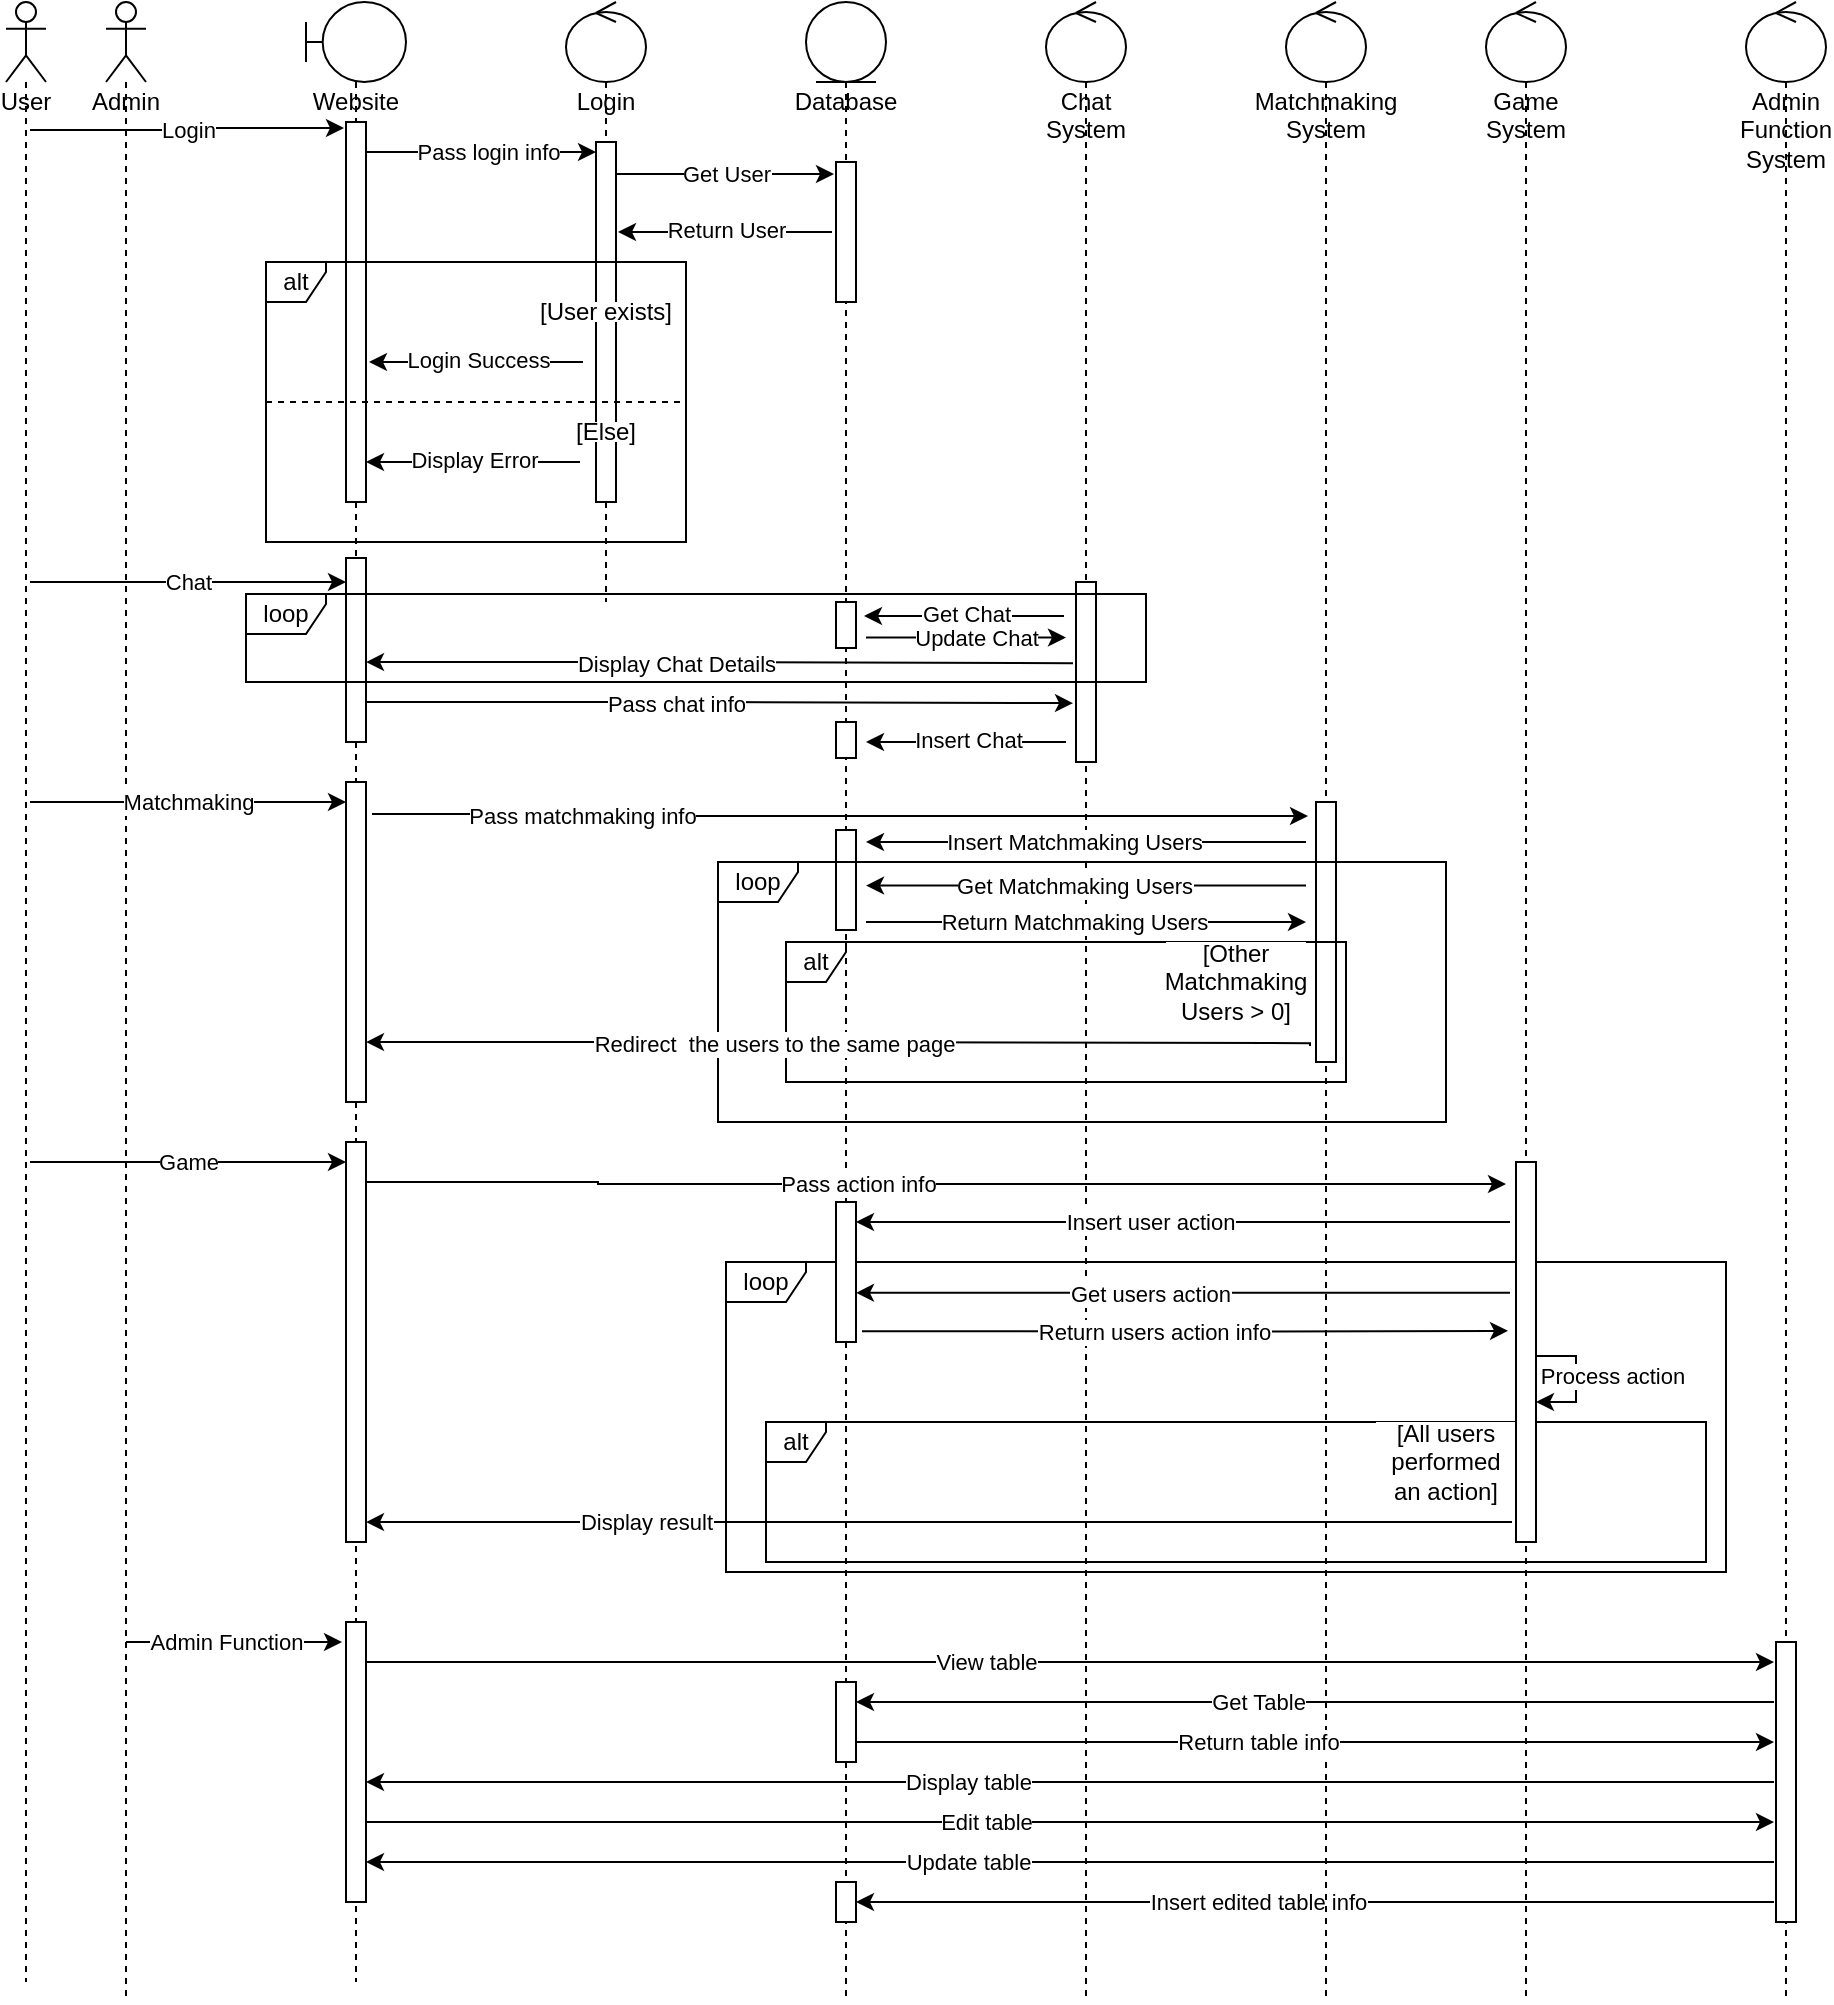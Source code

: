 <mxfile version="20.8.1" type="device"><diagram id="kgpKYQtTHZ0yAKxKKP6v" name="Page-1"><mxGraphModel dx="750" dy="415" grid="1" gridSize="10" guides="1" tooltips="1" connect="1" arrows="1" fold="1" page="1" pageScale="1" pageWidth="850" pageHeight="1100" math="0" shadow="0"><root><mxCell id="0"/><mxCell id="1" parent="0"/><mxCell id="YapxGLXKlOyTull6nCUn-10" value="User" style="shape=umlLifeline;participant=umlActor;perimeter=lifelinePerimeter;whiteSpace=wrap;html=1;container=1;collapsible=0;recursiveResize=0;verticalAlign=top;spacingTop=36;outlineConnect=0;" parent="1" vertex="1"><mxGeometry x="20" y="80" width="20" height="990" as="geometry"/></mxCell><mxCell id="DJ1lWcBAWARj9tWjJT3y-2" value="Website" style="shape=umlLifeline;participant=umlBoundary;perimeter=lifelinePerimeter;whiteSpace=wrap;html=1;container=0;collapsible=0;recursiveResize=0;verticalAlign=top;spacingTop=36;outlineConnect=0;" parent="1" vertex="1"><mxGeometry x="170" y="80" width="50" height="990" as="geometry"/></mxCell><mxCell id="DJ1lWcBAWARj9tWjJT3y-3" value="Login" style="shape=umlLifeline;participant=umlControl;perimeter=lifelinePerimeter;whiteSpace=wrap;html=1;container=1;collapsible=0;recursiveResize=0;verticalAlign=top;spacingTop=36;outlineConnect=0;" parent="1" vertex="1"><mxGeometry x="300" y="80" width="40" height="300" as="geometry"/></mxCell><mxCell id="DJ1lWcBAWARj9tWjJT3y-16" value="" style="html=1;points=[];perimeter=orthogonalPerimeter;container=0;" parent="DJ1lWcBAWARj9tWjJT3y-3" vertex="1"><mxGeometry x="15" y="70" width="10" height="180" as="geometry"/></mxCell><mxCell id="DJ1lWcBAWARj9tWjJT3y-4" value="Database" style="shape=umlLifeline;participant=umlEntity;perimeter=lifelinePerimeter;whiteSpace=wrap;html=1;container=1;collapsible=0;recursiveResize=0;verticalAlign=top;spacingTop=36;outlineConnect=0;" parent="1" vertex="1"><mxGeometry x="420" y="80" width="40" height="1000" as="geometry"/></mxCell><mxCell id="DJ1lWcBAWARj9tWjJT3y-17" value="" style="html=1;points=[];perimeter=orthogonalPerimeter;container=0;" parent="DJ1lWcBAWARj9tWjJT3y-4" vertex="1"><mxGeometry x="15" y="80" width="10" height="70" as="geometry"/></mxCell><mxCell id="DJ1lWcBAWARj9tWjJT3y-58" value="" style="html=1;points=[];perimeter=orthogonalPerimeter;container=0;" parent="DJ1lWcBAWARj9tWjJT3y-4" vertex="1"><mxGeometry x="15" y="300" width="10" height="23" as="geometry"/></mxCell><mxCell id="h5j7h3To-_3APGGOWHVI-36" value="" style="html=1;points=[];perimeter=orthogonalPerimeter;container=0;" vertex="1" parent="DJ1lWcBAWARj9tWjJT3y-4"><mxGeometry x="15" y="840" width="10" height="40" as="geometry"/></mxCell><mxCell id="h5j7h3To-_3APGGOWHVI-63" value="" style="html=1;points=[];perimeter=orthogonalPerimeter;container=0;" vertex="1" parent="DJ1lWcBAWARj9tWjJT3y-4"><mxGeometry x="15" y="940" width="10" height="20" as="geometry"/></mxCell><mxCell id="h5j7h3To-_3APGGOWHVI-61" style="edgeStyle=orthogonalEdgeStyle;rounded=0;orthogonalLoop=1;jettySize=auto;html=1;startArrow=classic;startFill=1;endArrow=none;endFill=0;" edge="1" parent="DJ1lWcBAWARj9tWjJT3y-4"><mxGeometry relative="1" as="geometry"><mxPoint x="-220" y="890" as="sourcePoint"/><mxPoint x="484.0" y="890" as="targetPoint"/><Array as="points"><mxPoint x="333" y="890"/><mxPoint x="333" y="890"/></Array></mxGeometry></mxCell><mxCell id="h5j7h3To-_3APGGOWHVI-62" value="Display table" style="edgeLabel;html=1;align=center;verticalAlign=middle;resizable=0;points=[];" vertex="1" connectable="0" parent="h5j7h3To-_3APGGOWHVI-61"><mxGeometry x="-0.186" relative="1" as="geometry"><mxPoint x="14" as="offset"/></mxGeometry></mxCell><mxCell id="h5j7h3To-_3APGGOWHVI-27" style="edgeStyle=orthogonalEdgeStyle;rounded=0;orthogonalLoop=1;jettySize=auto;html=1;startArrow=none;startFill=0;endArrow=classic;endFill=1;" edge="1" parent="DJ1lWcBAWARj9tWjJT3y-4"><mxGeometry relative="1" as="geometry"><mxPoint x="-220" y="910" as="sourcePoint"/><mxPoint x="484" y="910" as="targetPoint"/><Array as="points"><mxPoint x="333" y="910"/><mxPoint x="333" y="910"/></Array></mxGeometry></mxCell><mxCell id="h5j7h3To-_3APGGOWHVI-28" value="Edit table" style="edgeLabel;html=1;align=center;verticalAlign=middle;resizable=0;points=[];" vertex="1" connectable="0" parent="h5j7h3To-_3APGGOWHVI-27"><mxGeometry x="-0.186" relative="1" as="geometry"><mxPoint x="23" as="offset"/></mxGeometry></mxCell><mxCell id="h5j7h3To-_3APGGOWHVI-57" style="edgeStyle=orthogonalEdgeStyle;rounded=0;orthogonalLoop=1;jettySize=auto;html=1;startArrow=classic;startFill=1;endArrow=none;endFill=0;" edge="1" parent="DJ1lWcBAWARj9tWjJT3y-4"><mxGeometry relative="1" as="geometry"><mxPoint x="-220" y="930" as="sourcePoint"/><mxPoint x="484" y="930" as="targetPoint"/><Array as="points"><mxPoint x="333" y="930"/><mxPoint x="333" y="930"/></Array></mxGeometry></mxCell><mxCell id="h5j7h3To-_3APGGOWHVI-58" value="Update table" style="edgeLabel;html=1;align=center;verticalAlign=middle;resizable=0;points=[];" vertex="1" connectable="0" parent="h5j7h3To-_3APGGOWHVI-57"><mxGeometry x="-0.186" relative="1" as="geometry"><mxPoint x="14" as="offset"/></mxGeometry></mxCell><mxCell id="h5j7h3To-_3APGGOWHVI-64" style="edgeStyle=orthogonalEdgeStyle;rounded=0;orthogonalLoop=1;jettySize=auto;html=1;startArrow=classic;startFill=1;endArrow=none;endFill=0;" edge="1" parent="DJ1lWcBAWARj9tWjJT3y-4"><mxGeometry relative="1" as="geometry"><mxPoint x="25.0" y="950.0" as="sourcePoint"/><mxPoint x="484.0" y="950" as="targetPoint"/><Array as="points"><mxPoint x="200" y="950"/><mxPoint x="200" y="950"/></Array></mxGeometry></mxCell><mxCell id="h5j7h3To-_3APGGOWHVI-65" value="Insert edited table info" style="edgeLabel;html=1;align=center;verticalAlign=middle;resizable=0;points=[];" vertex="1" connectable="0" parent="h5j7h3To-_3APGGOWHVI-64"><mxGeometry x="-0.186" relative="1" as="geometry"><mxPoint x="14" as="offset"/></mxGeometry></mxCell><mxCell id="h5j7h3To-_3APGGOWHVI-7" value="" style="html=1;points=[];perimeter=orthogonalPerimeter;container=0;" vertex="1" parent="DJ1lWcBAWARj9tWjJT3y-4"><mxGeometry x="15" y="360" width="10" height="18" as="geometry"/></mxCell><mxCell id="DJ1lWcBAWARj9tWjJT3y-9" value="Admin" style="shape=umlLifeline;participant=umlActor;perimeter=lifelinePerimeter;whiteSpace=wrap;html=1;container=1;collapsible=0;recursiveResize=0;verticalAlign=top;spacingTop=36;outlineConnect=0;" parent="1" vertex="1"><mxGeometry x="70" y="80" width="20" height="1000" as="geometry"/></mxCell><mxCell id="DJ1lWcBAWARj9tWjJT3y-10" value="Matchmaking&lt;br&gt;System" style="shape=umlLifeline;participant=umlControl;perimeter=lifelinePerimeter;whiteSpace=wrap;html=1;container=1;collapsible=0;recursiveResize=0;verticalAlign=top;spacingTop=36;outlineConnect=0;" parent="1" vertex="1"><mxGeometry x="660" y="80" width="40" height="1000" as="geometry"/></mxCell><mxCell id="DJ1lWcBAWARj9tWjJT3y-76" value="" style="html=1;points=[];perimeter=orthogonalPerimeter;container=0;" parent="DJ1lWcBAWARj9tWjJT3y-10" vertex="1"><mxGeometry x="15" y="400" width="10" height="130" as="geometry"/></mxCell><mxCell id="DJ1lWcBAWARj9tWjJT3y-11" value="Chat System" style="shape=umlLifeline;participant=umlControl;perimeter=lifelinePerimeter;whiteSpace=wrap;html=1;container=1;collapsible=0;recursiveResize=0;verticalAlign=top;spacingTop=36;outlineConnect=0;" parent="1" vertex="1"><mxGeometry x="540" y="80" width="40" height="1000" as="geometry"/></mxCell><mxCell id="DJ1lWcBAWARj9tWjJT3y-56" value="" style="html=1;points=[];perimeter=orthogonalPerimeter;container=0;" parent="DJ1lWcBAWARj9tWjJT3y-11" vertex="1"><mxGeometry x="15" y="290" width="10" height="90" as="geometry"/></mxCell><mxCell id="DJ1lWcBAWARj9tWjJT3y-12" value="Game&lt;br&gt;System" style="shape=umlLifeline;participant=umlControl;perimeter=lifelinePerimeter;whiteSpace=wrap;html=1;container=1;collapsible=0;recursiveResize=0;verticalAlign=top;spacingTop=36;outlineConnect=0;" parent="1" vertex="1"><mxGeometry x="760" y="80" width="40" height="1000" as="geometry"/></mxCell><mxCell id="DJ1lWcBAWARj9tWjJT3y-13" value="Admin Function System" style="shape=umlLifeline;participant=umlControl;perimeter=lifelinePerimeter;whiteSpace=wrap;html=1;container=1;collapsible=0;recursiveResize=0;verticalAlign=top;spacingTop=36;outlineConnect=0;" parent="1" vertex="1"><mxGeometry x="890" y="80" width="40" height="1000" as="geometry"/></mxCell><mxCell id="h5j7h3To-_3APGGOWHVI-38" value="" style="html=1;points=[];perimeter=orthogonalPerimeter;container=0;" vertex="1" parent="DJ1lWcBAWARj9tWjJT3y-13"><mxGeometry x="15" y="820" width="10" height="140" as="geometry"/></mxCell><mxCell id="DJ1lWcBAWARj9tWjJT3y-18" style="edgeStyle=orthogonalEdgeStyle;rounded=0;orthogonalLoop=1;jettySize=auto;html=1;" parent="1" edge="1"><mxGeometry relative="1" as="geometry"><mxPoint x="200" y="155" as="sourcePoint"/><mxPoint x="315" y="155" as="targetPoint"/></mxGeometry></mxCell><mxCell id="DJ1lWcBAWARj9tWjJT3y-23" value="Pass login info" style="edgeLabel;html=1;align=center;verticalAlign=middle;resizable=0;points=[];" parent="DJ1lWcBAWARj9tWjJT3y-18" vertex="1" connectable="0"><mxGeometry x="-0.186" relative="1" as="geometry"><mxPoint x="14" as="offset"/></mxGeometry></mxCell><mxCell id="DJ1lWcBAWARj9tWjJT3y-15" value="" style="html=1;points=[];perimeter=orthogonalPerimeter;container=0;" parent="1" vertex="1"><mxGeometry x="190" y="140" width="10" height="190" as="geometry"/></mxCell><mxCell id="DJ1lWcBAWARj9tWjJT3y-20" style="edgeStyle=orthogonalEdgeStyle;rounded=0;orthogonalLoop=1;jettySize=auto;html=1;" parent="1" edge="1"><mxGeometry relative="1" as="geometry"><mxPoint x="325" y="166" as="sourcePoint"/><mxPoint x="434" y="166" as="targetPoint"/></mxGeometry></mxCell><mxCell id="DJ1lWcBAWARj9tWjJT3y-24" value="Get User" style="edgeLabel;html=1;align=center;verticalAlign=middle;resizable=0;points=[];" parent="DJ1lWcBAWARj9tWjJT3y-20" vertex="1" connectable="0"><mxGeometry x="-0.264" y="-1" relative="1" as="geometry"><mxPoint x="15" y="-1" as="offset"/></mxGeometry></mxCell><mxCell id="DJ1lWcBAWARj9tWjJT3y-25" style="edgeStyle=orthogonalEdgeStyle;rounded=0;orthogonalLoop=1;jettySize=auto;html=1;" parent="1" edge="1"><mxGeometry relative="1" as="geometry"><mxPoint x="326" y="195" as="targetPoint"/><mxPoint x="433" y="195" as="sourcePoint"/></mxGeometry></mxCell><mxCell id="DJ1lWcBAWARj9tWjJT3y-26" value="Return User" style="edgeLabel;html=1;align=center;verticalAlign=middle;resizable=0;points=[];" parent="DJ1lWcBAWARj9tWjJT3y-25" vertex="1" connectable="0"><mxGeometry x="0.082" y="-1" relative="1" as="geometry"><mxPoint x="5" as="offset"/></mxGeometry></mxCell><mxCell id="DJ1lWcBAWARj9tWjJT3y-27" value="alt" style="shape=umlFrame;whiteSpace=wrap;html=1;width=30;height=20;" parent="1" vertex="1"><mxGeometry x="150" y="210" width="210" height="140" as="geometry"/></mxCell><mxCell id="DJ1lWcBAWARj9tWjJT3y-29" value="" style="line;strokeWidth=1;fillColor=none;align=left;verticalAlign=middle;spacingTop=-1;spacingLeft=3;spacingRight=3;rotatable=0;labelPosition=right;points=[];portConstraint=eastwest;strokeColor=inherit;dashed=1;" parent="1" vertex="1"><mxGeometry x="150" y="276" width="210" height="8" as="geometry"/></mxCell><mxCell id="DJ1lWcBAWARj9tWjJT3y-43" value="[User exists]" style="text;html=1;align=center;verticalAlign=middle;whiteSpace=wrap;rounded=0;dashed=1;fillStyle=auto;fillColor=#FFFFFF;" parent="1" vertex="1"><mxGeometry x="285" y="230" width="70" height="10" as="geometry"/></mxCell><mxCell id="DJ1lWcBAWARj9tWjJT3y-45" value="[Else]" style="text;html=1;align=center;verticalAlign=middle;whiteSpace=wrap;rounded=0;dashed=1;fillStyle=auto;fillColor=#FFFFFF;" parent="1" vertex="1"><mxGeometry x="285" y="290" width="70" height="10" as="geometry"/></mxCell><mxCell id="DJ1lWcBAWARj9tWjJT3y-46" style="edgeStyle=orthogonalEdgeStyle;rounded=0;orthogonalLoop=1;jettySize=auto;html=1;" parent="1" edge="1"><mxGeometry relative="1" as="geometry"><mxPoint x="201.5" y="260" as="targetPoint"/><mxPoint x="308.5" y="260" as="sourcePoint"/></mxGeometry></mxCell><mxCell id="DJ1lWcBAWARj9tWjJT3y-47" value="Login Success" style="edgeLabel;html=1;align=center;verticalAlign=middle;resizable=0;points=[];" parent="DJ1lWcBAWARj9tWjJT3y-46" vertex="1" connectable="0"><mxGeometry x="0.082" y="-1" relative="1" as="geometry"><mxPoint x="5" as="offset"/></mxGeometry></mxCell><mxCell id="DJ1lWcBAWARj9tWjJT3y-49" style="edgeStyle=orthogonalEdgeStyle;rounded=0;orthogonalLoop=1;jettySize=auto;html=1;" parent="1" edge="1"><mxGeometry relative="1" as="geometry"><mxPoint x="200" y="310" as="targetPoint"/><mxPoint x="307.0" y="310" as="sourcePoint"/></mxGeometry></mxCell><mxCell id="DJ1lWcBAWARj9tWjJT3y-50" value="Display Error" style="edgeLabel;html=1;align=center;verticalAlign=middle;resizable=0;points=[];" parent="DJ1lWcBAWARj9tWjJT3y-49" vertex="1" connectable="0"><mxGeometry x="0.082" y="-1" relative="1" as="geometry"><mxPoint x="5" as="offset"/></mxGeometry></mxCell><mxCell id="DJ1lWcBAWARj9tWjJT3y-51" style="edgeStyle=orthogonalEdgeStyle;rounded=0;orthogonalLoop=1;jettySize=auto;html=1;" parent="1" edge="1"><mxGeometry relative="1" as="geometry"><mxPoint x="32" y="144" as="sourcePoint"/><mxPoint x="189" y="143" as="targetPoint"/><Array as="points"><mxPoint x="110" y="144"/><mxPoint x="189" y="143"/></Array></mxGeometry></mxCell><mxCell id="DJ1lWcBAWARj9tWjJT3y-52" value="Login" style="edgeLabel;html=1;align=center;verticalAlign=middle;resizable=0;points=[];" parent="DJ1lWcBAWARj9tWjJT3y-51" vertex="1" connectable="0"><mxGeometry x="-0.186" relative="1" as="geometry"><mxPoint x="14" as="offset"/></mxGeometry></mxCell><mxCell id="DJ1lWcBAWARj9tWjJT3y-53" value="" style="html=1;points=[];perimeter=orthogonalPerimeter;container=0;" parent="1" vertex="1"><mxGeometry x="190" y="358" width="10" height="92" as="geometry"/></mxCell><mxCell id="DJ1lWcBAWARj9tWjJT3y-54" style="edgeStyle=orthogonalEdgeStyle;rounded=0;orthogonalLoop=1;jettySize=auto;html=1;" parent="1" edge="1"><mxGeometry relative="1" as="geometry"><mxPoint x="32" y="370" as="sourcePoint"/><mxPoint x="190" y="370" as="targetPoint"/></mxGeometry></mxCell><mxCell id="DJ1lWcBAWARj9tWjJT3y-55" value="Chat" style="edgeLabel;html=1;align=center;verticalAlign=middle;resizable=0;points=[];" parent="DJ1lWcBAWARj9tWjJT3y-54" vertex="1" connectable="0"><mxGeometry x="-0.186" relative="1" as="geometry"><mxPoint x="14" as="offset"/></mxGeometry></mxCell><mxCell id="DJ1lWcBAWARj9tWjJT3y-59" value="loop" style="shape=umlFrame;whiteSpace=wrap;html=1;width=40;height=20;" parent="1" vertex="1"><mxGeometry x="140" y="376" width="450" height="44" as="geometry"/></mxCell><mxCell id="DJ1lWcBAWARj9tWjJT3y-60" style="edgeStyle=orthogonalEdgeStyle;rounded=0;orthogonalLoop=1;jettySize=auto;html=1;" parent="1" edge="1"><mxGeometry relative="1" as="geometry"><mxPoint x="200" y="430.01" as="sourcePoint"/><mxPoint x="553.5" y="430.57" as="targetPoint"/><Array as="points"><mxPoint x="376.5" y="429.57"/><mxPoint x="553.5" y="430.57"/></Array></mxGeometry></mxCell><mxCell id="DJ1lWcBAWARj9tWjJT3y-61" value="Pass chat info" style="edgeLabel;html=1;align=center;verticalAlign=middle;resizable=0;points=[];" parent="DJ1lWcBAWARj9tWjJT3y-60" vertex="1" connectable="0"><mxGeometry x="-0.186" relative="1" as="geometry"><mxPoint x="11" y="1" as="offset"/></mxGeometry></mxCell><mxCell id="DJ1lWcBAWARj9tWjJT3y-66" style="edgeStyle=orthogonalEdgeStyle;rounded=0;orthogonalLoop=1;jettySize=auto;html=1;" parent="1" edge="1"><mxGeometry relative="1" as="geometry"><mxPoint x="450" y="397.75" as="sourcePoint"/><mxPoint x="550" y="397.75" as="targetPoint"/></mxGeometry></mxCell><mxCell id="DJ1lWcBAWARj9tWjJT3y-67" value="Update Chat" style="edgeLabel;html=1;align=center;verticalAlign=middle;resizable=0;points=[];" parent="DJ1lWcBAWARj9tWjJT3y-66" vertex="1" connectable="0"><mxGeometry x="-0.186" relative="1" as="geometry"><mxPoint x="14" as="offset"/></mxGeometry></mxCell><mxCell id="DJ1lWcBAWARj9tWjJT3y-68" style="edgeStyle=orthogonalEdgeStyle;rounded=0;orthogonalLoop=1;jettySize=auto;html=1;" parent="1" edge="1"><mxGeometry relative="1" as="geometry"><mxPoint x="449" y="387" as="targetPoint"/><mxPoint x="549" y="387" as="sourcePoint"/></mxGeometry></mxCell><mxCell id="DJ1lWcBAWARj9tWjJT3y-69" value="Get Chat" style="edgeLabel;html=1;align=center;verticalAlign=middle;resizable=0;points=[];" parent="DJ1lWcBAWARj9tWjJT3y-68" vertex="1" connectable="0"><mxGeometry x="0.082" y="-1" relative="1" as="geometry"><mxPoint x="5" as="offset"/></mxGeometry></mxCell><mxCell id="DJ1lWcBAWARj9tWjJT3y-64" style="edgeStyle=orthogonalEdgeStyle;rounded=0;orthogonalLoop=1;jettySize=auto;html=1;" parent="1" edge="1"><mxGeometry relative="1" as="geometry"><mxPoint x="450" y="450" as="targetPoint"/><mxPoint x="550" y="450" as="sourcePoint"/></mxGeometry></mxCell><mxCell id="DJ1lWcBAWARj9tWjJT3y-65" value="Insert Chat" style="edgeLabel;html=1;align=center;verticalAlign=middle;resizable=0;points=[];" parent="DJ1lWcBAWARj9tWjJT3y-64" vertex="1" connectable="0"><mxGeometry x="0.082" y="-1" relative="1" as="geometry"><mxPoint x="5" as="offset"/></mxGeometry></mxCell><mxCell id="DJ1lWcBAWARj9tWjJT3y-70" style="edgeStyle=orthogonalEdgeStyle;rounded=0;orthogonalLoop=1;jettySize=auto;html=1;startArrow=classic;startFill=1;endArrow=none;endFill=0;" parent="1" edge="1"><mxGeometry relative="1" as="geometry"><mxPoint x="200" y="410.02" as="sourcePoint"/><mxPoint x="553.5" y="410.58" as="targetPoint"/><Array as="points"><mxPoint x="376.5" y="409.58"/><mxPoint x="553.5" y="410.58"/></Array></mxGeometry></mxCell><mxCell id="DJ1lWcBAWARj9tWjJT3y-71" value="Display Chat Details" style="edgeLabel;html=1;align=center;verticalAlign=middle;resizable=0;points=[];" parent="DJ1lWcBAWARj9tWjJT3y-70" vertex="1" connectable="0"><mxGeometry x="-0.186" relative="1" as="geometry"><mxPoint x="11" y="1" as="offset"/></mxGeometry></mxCell><mxCell id="DJ1lWcBAWARj9tWjJT3y-72" value="" style="html=1;points=[];perimeter=orthogonalPerimeter;container=0;" parent="1" vertex="1"><mxGeometry x="190" y="470" width="10" height="160" as="geometry"/></mxCell><mxCell id="DJ1lWcBAWARj9tWjJT3y-73" style="edgeStyle=orthogonalEdgeStyle;rounded=0;orthogonalLoop=1;jettySize=auto;html=1;" parent="1" edge="1"><mxGeometry relative="1" as="geometry"><mxPoint x="32" y="480" as="sourcePoint"/><mxPoint x="190" y="480" as="targetPoint"/></mxGeometry></mxCell><mxCell id="DJ1lWcBAWARj9tWjJT3y-74" value="Matchmaking" style="edgeLabel;html=1;align=center;verticalAlign=middle;resizable=0;points=[];" parent="DJ1lWcBAWARj9tWjJT3y-73" vertex="1" connectable="0"><mxGeometry x="-0.186" relative="1" as="geometry"><mxPoint x="14" as="offset"/></mxGeometry></mxCell><mxCell id="DJ1lWcBAWARj9tWjJT3y-75" value="" style="html=1;points=[];perimeter=orthogonalPerimeter;container=0;" parent="1" vertex="1"><mxGeometry x="435" y="494" width="10" height="50" as="geometry"/></mxCell><mxCell id="DJ1lWcBAWARj9tWjJT3y-77" value="loop" style="shape=umlFrame;whiteSpace=wrap;html=1;width=40;height=20;" parent="1" vertex="1"><mxGeometry x="376" y="510" width="364" height="130" as="geometry"/></mxCell><mxCell id="DJ1lWcBAWARj9tWjJT3y-78" style="edgeStyle=orthogonalEdgeStyle;rounded=0;orthogonalLoop=1;jettySize=auto;html=1;" parent="1" edge="1"><mxGeometry relative="1" as="geometry"><mxPoint x="450" y="540" as="sourcePoint"/><mxPoint x="670" y="540" as="targetPoint"/><Array as="points"><mxPoint x="650" y="540"/><mxPoint x="650" y="540"/></Array></mxGeometry></mxCell><mxCell id="DJ1lWcBAWARj9tWjJT3y-79" value="Return Matchmaking Users" style="edgeLabel;html=1;align=center;verticalAlign=middle;resizable=0;points=[];" parent="DJ1lWcBAWARj9tWjJT3y-78" vertex="1" connectable="0"><mxGeometry x="-0.186" relative="1" as="geometry"><mxPoint x="14" as="offset"/></mxGeometry></mxCell><mxCell id="DJ1lWcBAWARj9tWjJT3y-82" style="edgeStyle=orthogonalEdgeStyle;rounded=0;orthogonalLoop=1;jettySize=auto;html=1;startArrow=classic;startFill=1;endArrow=none;endFill=0;" parent="1" edge="1"><mxGeometry relative="1" as="geometry"><mxPoint x="450" y="521.76" as="sourcePoint"/><mxPoint x="670" y="521.76" as="targetPoint"/><Array as="points"><mxPoint x="650" y="521.76"/><mxPoint x="650" y="521.76"/></Array></mxGeometry></mxCell><mxCell id="DJ1lWcBAWARj9tWjJT3y-83" value="Get Matchmaking Users" style="edgeLabel;html=1;align=center;verticalAlign=middle;resizable=0;points=[];" parent="DJ1lWcBAWARj9tWjJT3y-82" vertex="1" connectable="0"><mxGeometry x="-0.186" relative="1" as="geometry"><mxPoint x="14" as="offset"/></mxGeometry></mxCell><mxCell id="h5j7h3To-_3APGGOWHVI-1" value="alt" style="shape=umlFrame;whiteSpace=wrap;html=1;width=30;height=20;" vertex="1" parent="1"><mxGeometry x="410" y="550" width="280" height="70" as="geometry"/></mxCell><mxCell id="h5j7h3To-_3APGGOWHVI-3" value="[Other Matchmaking Users &amp;gt; 0]" style="text;html=1;align=center;verticalAlign=middle;whiteSpace=wrap;rounded=0;dashed=1;fillStyle=auto;fillColor=#FFFFFF;" vertex="1" parent="1"><mxGeometry x="600" y="550" width="70" height="40" as="geometry"/></mxCell><mxCell id="h5j7h3To-_3APGGOWHVI-5" style="edgeStyle=orthogonalEdgeStyle;rounded=0;orthogonalLoop=1;jettySize=auto;html=1;startArrow=classic;startFill=1;endArrow=none;endFill=0;" edge="1" parent="1"><mxGeometry relative="1" as="geometry"><mxPoint x="200" y="600.03" as="sourcePoint"/><mxPoint x="672" y="602" as="targetPoint"/><Array as="points"><mxPoint x="376.5" y="599.59"/><mxPoint x="553.5" y="600.59"/></Array></mxGeometry></mxCell><mxCell id="h5j7h3To-_3APGGOWHVI-6" value="Redirect&amp;nbsp; the users to the same page" style="edgeLabel;html=1;align=center;verticalAlign=middle;resizable=0;points=[];" vertex="1" connectable="0" parent="h5j7h3To-_3APGGOWHVI-5"><mxGeometry x="-0.186" relative="1" as="geometry"><mxPoint x="11" y="1" as="offset"/></mxGeometry></mxCell><mxCell id="h5j7h3To-_3APGGOWHVI-8" value="" style="html=1;points=[];perimeter=orthogonalPerimeter;container=0;" vertex="1" parent="1"><mxGeometry x="190" y="650" width="10" height="200" as="geometry"/></mxCell><mxCell id="h5j7h3To-_3APGGOWHVI-10" style="edgeStyle=orthogonalEdgeStyle;rounded=0;orthogonalLoop=1;jettySize=auto;html=1;" edge="1" parent="1"><mxGeometry relative="1" as="geometry"><mxPoint x="32" y="660" as="sourcePoint"/><mxPoint x="190" y="660.0" as="targetPoint"/></mxGeometry></mxCell><mxCell id="h5j7h3To-_3APGGOWHVI-11" value="Game" style="edgeLabel;html=1;align=center;verticalAlign=middle;resizable=0;points=[];" vertex="1" connectable="0" parent="h5j7h3To-_3APGGOWHVI-10"><mxGeometry x="-0.186" relative="1" as="geometry"><mxPoint x="14" as="offset"/></mxGeometry></mxCell><mxCell id="h5j7h3To-_3APGGOWHVI-13" value="loop" style="shape=umlFrame;whiteSpace=wrap;html=1;width=40;height=20;" vertex="1" parent="1"><mxGeometry x="380" y="710" width="500" height="155" as="geometry"/></mxCell><mxCell id="h5j7h3To-_3APGGOWHVI-16" value="" style="html=1;points=[];perimeter=orthogonalPerimeter;container=0;" vertex="1" parent="1"><mxGeometry x="435" y="680" width="10" height="70" as="geometry"/></mxCell><mxCell id="h5j7h3To-_3APGGOWHVI-17" style="edgeStyle=orthogonalEdgeStyle;rounded=0;orthogonalLoop=1;jettySize=auto;html=1;" edge="1" parent="1"><mxGeometry relative="1" as="geometry"><mxPoint x="448" y="744.67" as="sourcePoint"/><mxPoint x="771" y="744.43" as="targetPoint"/><Array as="points"><mxPoint x="648" y="744.67"/><mxPoint x="648" y="744.67"/></Array></mxGeometry></mxCell><mxCell id="h5j7h3To-_3APGGOWHVI-18" value="Return users action info" style="edgeLabel;html=1;align=center;verticalAlign=middle;resizable=0;points=[];" vertex="1" connectable="0" parent="h5j7h3To-_3APGGOWHVI-17"><mxGeometry x="-0.186" relative="1" as="geometry"><mxPoint x="14" as="offset"/></mxGeometry></mxCell><mxCell id="h5j7h3To-_3APGGOWHVI-19" style="edgeStyle=orthogonalEdgeStyle;rounded=0;orthogonalLoop=1;jettySize=auto;html=1;startArrow=classic;startFill=1;endArrow=none;endFill=0;" edge="1" parent="1"><mxGeometry relative="1" as="geometry"><mxPoint x="445" y="725.43" as="sourcePoint"/><mxPoint x="772" y="725.43" as="targetPoint"/><Array as="points"><mxPoint x="752" y="725.43"/><mxPoint x="752" y="725.43"/></Array></mxGeometry></mxCell><mxCell id="h5j7h3To-_3APGGOWHVI-20" value="Get users action" style="edgeLabel;html=1;align=center;verticalAlign=middle;resizable=0;points=[];" vertex="1" connectable="0" parent="h5j7h3To-_3APGGOWHVI-19"><mxGeometry x="-0.186" relative="1" as="geometry"><mxPoint x="14" as="offset"/></mxGeometry></mxCell><mxCell id="h5j7h3To-_3APGGOWHVI-21" value="alt" style="shape=umlFrame;whiteSpace=wrap;html=1;width=30;height=20;" vertex="1" parent="1"><mxGeometry x="400" y="790" width="470" height="70" as="geometry"/></mxCell><mxCell id="h5j7h3To-_3APGGOWHVI-22" value="[All users performed an action]" style="text;html=1;align=center;verticalAlign=middle;whiteSpace=wrap;rounded=0;dashed=1;fillStyle=auto;fillColor=#FFFFFF;" vertex="1" parent="1"><mxGeometry x="705" y="790" width="70" height="40" as="geometry"/></mxCell><mxCell id="h5j7h3To-_3APGGOWHVI-12" value="" style="html=1;points=[];perimeter=orthogonalPerimeter;container=0;" vertex="1" parent="1"><mxGeometry x="775" y="660" width="10" height="190" as="geometry"/></mxCell><mxCell id="h5j7h3To-_3APGGOWHVI-23" style="edgeStyle=orthogonalEdgeStyle;rounded=0;orthogonalLoop=1;jettySize=auto;html=1;exitX=1;exitY=0.485;exitDx=0;exitDy=0;exitPerimeter=0;" edge="1" parent="1" source="h5j7h3To-_3APGGOWHVI-12" target="h5j7h3To-_3APGGOWHVI-12"><mxGeometry relative="1" as="geometry"><Array as="points"><mxPoint x="805" y="757"/><mxPoint x="805" y="780"/></Array></mxGeometry></mxCell><mxCell id="h5j7h3To-_3APGGOWHVI-24" value="Process action" style="edgeLabel;html=1;align=center;verticalAlign=middle;resizable=0;points=[];" vertex="1" connectable="0" parent="h5j7h3To-_3APGGOWHVI-23"><mxGeometry x="-0.517" relative="1" as="geometry"><mxPoint x="26" y="10" as="offset"/></mxGeometry></mxCell><mxCell id="h5j7h3To-_3APGGOWHVI-32" style="edgeStyle=orthogonalEdgeStyle;rounded=0;orthogonalLoop=1;jettySize=auto;html=1;" edge="1" parent="1"><mxGeometry relative="1" as="geometry"><mxPoint x="200" y="670" as="sourcePoint"/><mxPoint x="770" y="671" as="targetPoint"/><Array as="points"><mxPoint x="316" y="670"/><mxPoint x="316" y="671"/><mxPoint x="432" y="671"/></Array></mxGeometry></mxCell><mxCell id="h5j7h3To-_3APGGOWHVI-33" value="Pass action info" style="edgeLabel;html=1;align=center;verticalAlign=middle;resizable=0;points=[];" vertex="1" connectable="0" parent="h5j7h3To-_3APGGOWHVI-32"><mxGeometry x="-0.186" relative="1" as="geometry"><mxPoint x="14" as="offset"/></mxGeometry></mxCell><mxCell id="h5j7h3To-_3APGGOWHVI-34" style="edgeStyle=orthogonalEdgeStyle;rounded=0;orthogonalLoop=1;jettySize=auto;html=1;" edge="1" parent="1"><mxGeometry relative="1" as="geometry"><mxPoint x="203" y="486.02" as="sourcePoint"/><mxPoint x="671" y="487" as="targetPoint"/><Array as="points"><mxPoint x="319" y="486.02"/><mxPoint x="319" y="487.02"/><mxPoint x="435" y="487.02"/></Array></mxGeometry></mxCell><mxCell id="h5j7h3To-_3APGGOWHVI-35" value="Pass matchmaking info" style="edgeLabel;html=1;align=center;verticalAlign=middle;resizable=0;points=[];" vertex="1" connectable="0" parent="h5j7h3To-_3APGGOWHVI-34"><mxGeometry x="-0.186" relative="1" as="geometry"><mxPoint x="-85" as="offset"/></mxGeometry></mxCell><mxCell id="h5j7h3To-_3APGGOWHVI-37" value="" style="html=1;points=[];perimeter=orthogonalPerimeter;container=0;" vertex="1" parent="1"><mxGeometry x="190" y="890" width="10" height="140" as="geometry"/></mxCell><mxCell id="h5j7h3To-_3APGGOWHVI-39" style="edgeStyle=orthogonalEdgeStyle;rounded=0;orthogonalLoop=1;jettySize=auto;html=1;" edge="1" parent="1"><mxGeometry relative="1" as="geometry"><mxPoint x="80" y="900" as="sourcePoint"/><mxPoint x="188" y="900" as="targetPoint"/><Array as="points"><mxPoint x="187" y="900"/></Array></mxGeometry></mxCell><mxCell id="h5j7h3To-_3APGGOWHVI-40" value="Admin Function" style="edgeLabel;html=1;align=center;verticalAlign=middle;resizable=0;points=[];" vertex="1" connectable="0" parent="h5j7h3To-_3APGGOWHVI-39"><mxGeometry x="-0.186" relative="1" as="geometry"><mxPoint x="6" as="offset"/></mxGeometry></mxCell><mxCell id="h5j7h3To-_3APGGOWHVI-47" style="edgeStyle=orthogonalEdgeStyle;rounded=0;orthogonalLoop=1;jettySize=auto;html=1;startArrow=classic;startFill=1;endArrow=none;endFill=0;" edge="1" parent="1"><mxGeometry relative="1" as="geometry"><mxPoint x="445.0" y="930.0" as="sourcePoint"/><mxPoint x="904" y="930" as="targetPoint"/><Array as="points"><mxPoint x="620" y="930"/><mxPoint x="620" y="930"/></Array></mxGeometry></mxCell><mxCell id="h5j7h3To-_3APGGOWHVI-48" value="Get Table" style="edgeLabel;html=1;align=center;verticalAlign=middle;resizable=0;points=[];" vertex="1" connectable="0" parent="h5j7h3To-_3APGGOWHVI-47"><mxGeometry x="-0.186" relative="1" as="geometry"><mxPoint x="14" as="offset"/></mxGeometry></mxCell><mxCell id="h5j7h3To-_3APGGOWHVI-49" style="edgeStyle=orthogonalEdgeStyle;rounded=0;orthogonalLoop=1;jettySize=auto;html=1;startArrow=classic;startFill=1;endArrow=none;endFill=0;" edge="1" parent="1"><mxGeometry relative="1" as="geometry"><mxPoint x="450" y="500" as="sourcePoint"/><mxPoint x="670" y="500" as="targetPoint"/><Array as="points"><mxPoint x="650" y="500"/><mxPoint x="650" y="500"/></Array></mxGeometry></mxCell><mxCell id="h5j7h3To-_3APGGOWHVI-50" value="Insert Matchmaking Users" style="edgeLabel;html=1;align=center;verticalAlign=middle;resizable=0;points=[];" vertex="1" connectable="0" parent="h5j7h3To-_3APGGOWHVI-49"><mxGeometry x="-0.186" relative="1" as="geometry"><mxPoint x="14" as="offset"/></mxGeometry></mxCell><mxCell id="h5j7h3To-_3APGGOWHVI-51" style="edgeStyle=orthogonalEdgeStyle;rounded=0;orthogonalLoop=1;jettySize=auto;html=1;startArrow=classic;startFill=1;endArrow=none;endFill=0;" edge="1" parent="1"><mxGeometry relative="1" as="geometry"><mxPoint x="445" y="690.0" as="sourcePoint"/><mxPoint x="772" y="690.0" as="targetPoint"/><Array as="points"><mxPoint x="752" y="690"/><mxPoint x="752" y="690"/></Array></mxGeometry></mxCell><mxCell id="h5j7h3To-_3APGGOWHVI-52" value="Insert user action" style="edgeLabel;html=1;align=center;verticalAlign=middle;resizable=0;points=[];" vertex="1" connectable="0" parent="h5j7h3To-_3APGGOWHVI-51"><mxGeometry x="-0.186" relative="1" as="geometry"><mxPoint x="14" as="offset"/></mxGeometry></mxCell><mxCell id="h5j7h3To-_3APGGOWHVI-59" style="edgeStyle=orthogonalEdgeStyle;rounded=0;orthogonalLoop=1;jettySize=auto;html=1;startArrow=none;startFill=0;endArrow=classic;endFill=1;" edge="1" parent="1"><mxGeometry relative="1" as="geometry"><mxPoint x="200" y="910" as="sourcePoint"/><mxPoint x="904" y="910" as="targetPoint"/><Array as="points"><mxPoint x="753" y="910"/><mxPoint x="753" y="910"/></Array></mxGeometry></mxCell><mxCell id="h5j7h3To-_3APGGOWHVI-60" value="View table" style="edgeLabel;html=1;align=center;verticalAlign=middle;resizable=0;points=[];" vertex="1" connectable="0" parent="h5j7h3To-_3APGGOWHVI-59"><mxGeometry x="-0.186" relative="1" as="geometry"><mxPoint x="23" as="offset"/></mxGeometry></mxCell><mxCell id="h5j7h3To-_3APGGOWHVI-66" style="edgeStyle=orthogonalEdgeStyle;rounded=0;orthogonalLoop=1;jettySize=auto;html=1;startArrow=none;startFill=0;endArrow=classic;endFill=1;" edge="1" parent="1"><mxGeometry relative="1" as="geometry"><mxPoint x="445.0" y="950.0" as="sourcePoint"/><mxPoint x="904.0" y="950" as="targetPoint"/><Array as="points"><mxPoint x="620" y="950"/><mxPoint x="620" y="950"/></Array></mxGeometry></mxCell><mxCell id="h5j7h3To-_3APGGOWHVI-67" value="Return table info" style="edgeLabel;html=1;align=center;verticalAlign=middle;resizable=0;points=[];" vertex="1" connectable="0" parent="h5j7h3To-_3APGGOWHVI-66"><mxGeometry x="-0.186" relative="1" as="geometry"><mxPoint x="14" as="offset"/></mxGeometry></mxCell><mxCell id="h5j7h3To-_3APGGOWHVI-68" style="edgeStyle=orthogonalEdgeStyle;rounded=0;orthogonalLoop=1;jettySize=auto;html=1;startArrow=classic;startFill=1;endArrow=none;endFill=0;" edge="1" parent="1"><mxGeometry relative="1" as="geometry"><mxPoint x="200" y="840.04" as="sourcePoint"/><mxPoint x="773" y="840" as="targetPoint"/><Array as="points"><mxPoint x="753" y="840.04"/><mxPoint x="753" y="840.04"/></Array></mxGeometry></mxCell><mxCell id="h5j7h3To-_3APGGOWHVI-69" value="Display result" style="edgeLabel;html=1;align=center;verticalAlign=middle;resizable=0;points=[];" vertex="1" connectable="0" parent="h5j7h3To-_3APGGOWHVI-68"><mxGeometry x="-0.186" relative="1" as="geometry"><mxPoint x="-93" as="offset"/></mxGeometry></mxCell></root></mxGraphModel></diagram></mxfile>